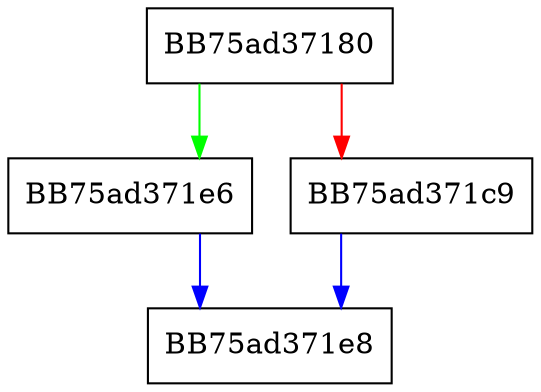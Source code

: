 digraph DeleteDumpEvent {
  node [shape="box"];
  graph [splines=ortho];
  BB75ad37180 -> BB75ad371e6 [color="green"];
  BB75ad37180 -> BB75ad371c9 [color="red"];
  BB75ad371c9 -> BB75ad371e8 [color="blue"];
  BB75ad371e6 -> BB75ad371e8 [color="blue"];
}